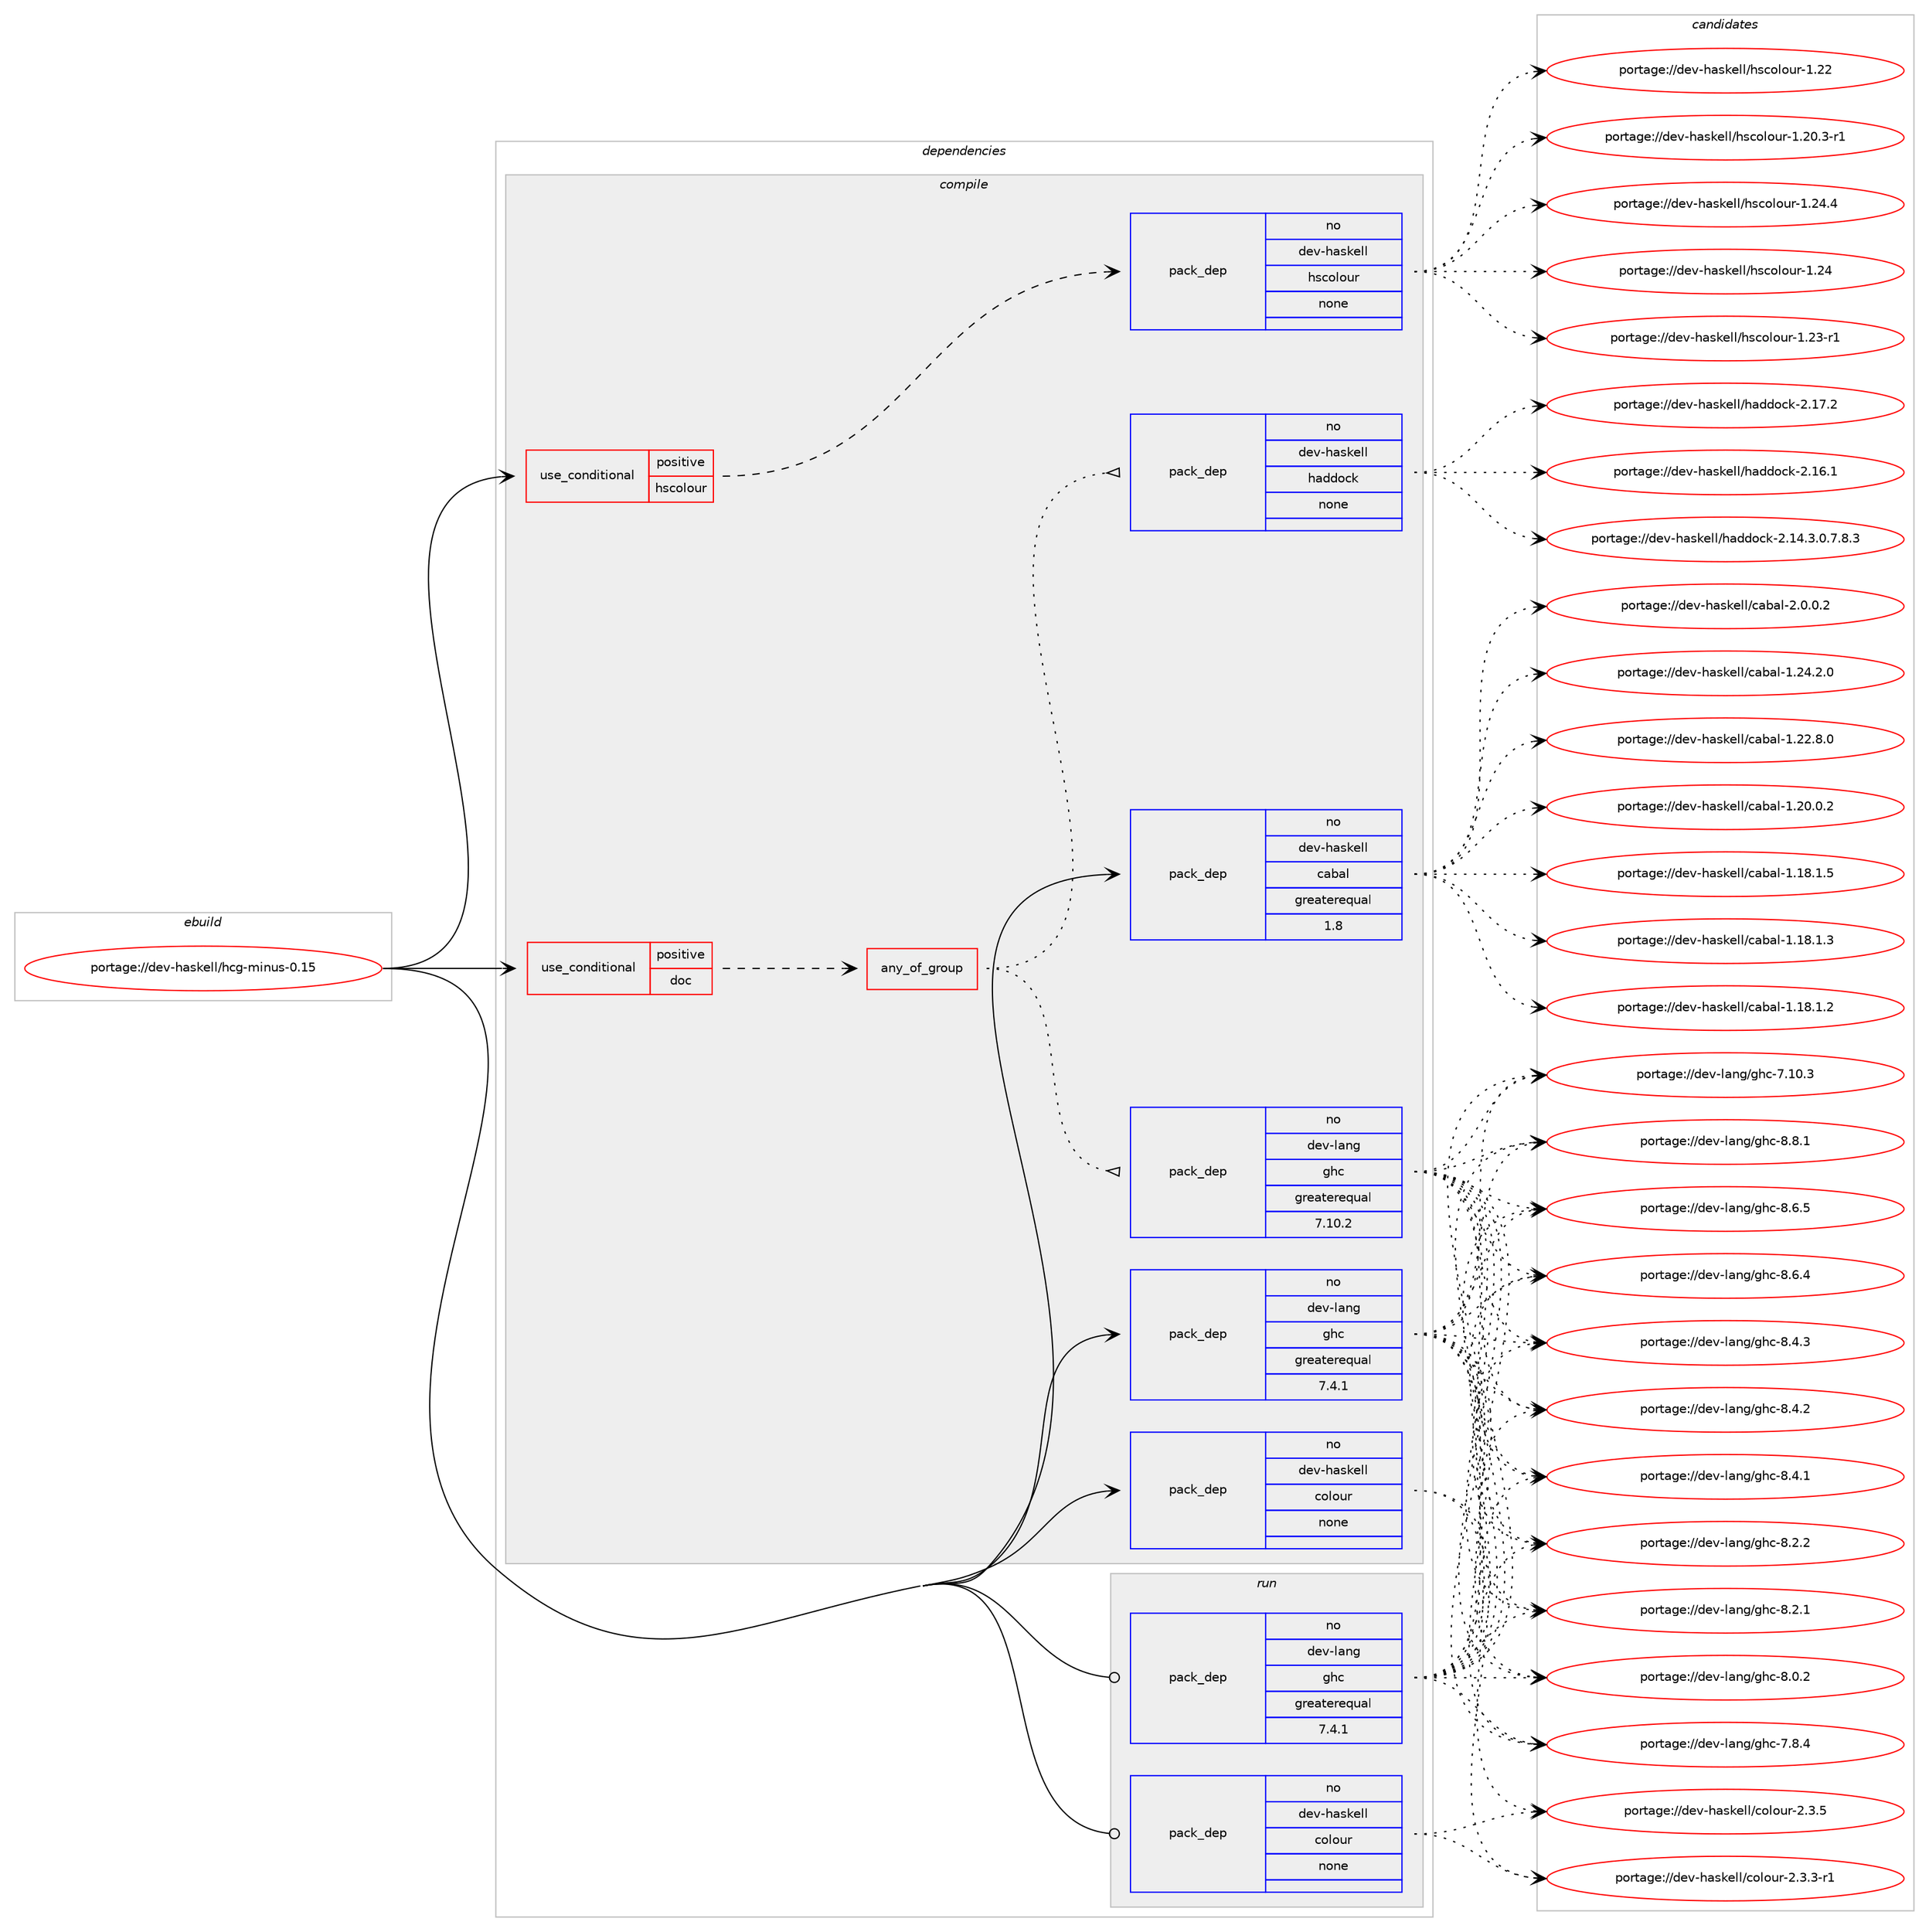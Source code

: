 digraph prolog {

# *************
# Graph options
# *************

newrank=true;
concentrate=true;
compound=true;
graph [rankdir=LR,fontname=Helvetica,fontsize=10,ranksep=1.5];#, ranksep=2.5, nodesep=0.2];
edge  [arrowhead=vee];
node  [fontname=Helvetica,fontsize=10];

# **********
# The ebuild
# **********

subgraph cluster_leftcol {
color=gray;
label=<<i>ebuild</i>>;
id [label="portage://dev-haskell/hcg-minus-0.15", color=red, width=4, href="../dev-haskell/hcg-minus-0.15.svg"];
}

# ****************
# The dependencies
# ****************

subgraph cluster_midcol {
color=gray;
label=<<i>dependencies</i>>;
subgraph cluster_compile {
fillcolor="#eeeeee";
style=filled;
label=<<i>compile</i>>;
subgraph cond133600 {
dependency559446 [label=<<TABLE BORDER="0" CELLBORDER="1" CELLSPACING="0" CELLPADDING="4"><TR><TD ROWSPAN="3" CELLPADDING="10">use_conditional</TD></TR><TR><TD>positive</TD></TR><TR><TD>doc</TD></TR></TABLE>>, shape=none, color=red];
subgraph any6325 {
dependency559447 [label=<<TABLE BORDER="0" CELLBORDER="1" CELLSPACING="0" CELLPADDING="4"><TR><TD CELLPADDING="10">any_of_group</TD></TR></TABLE>>, shape=none, color=red];subgraph pack419284 {
dependency559448 [label=<<TABLE BORDER="0" CELLBORDER="1" CELLSPACING="0" CELLPADDING="4" WIDTH="220"><TR><TD ROWSPAN="6" CELLPADDING="30">pack_dep</TD></TR><TR><TD WIDTH="110">no</TD></TR><TR><TD>dev-haskell</TD></TR><TR><TD>haddock</TD></TR><TR><TD>none</TD></TR><TR><TD></TD></TR></TABLE>>, shape=none, color=blue];
}
dependency559447:e -> dependency559448:w [weight=20,style="dotted",arrowhead="oinv"];
subgraph pack419285 {
dependency559449 [label=<<TABLE BORDER="0" CELLBORDER="1" CELLSPACING="0" CELLPADDING="4" WIDTH="220"><TR><TD ROWSPAN="6" CELLPADDING="30">pack_dep</TD></TR><TR><TD WIDTH="110">no</TD></TR><TR><TD>dev-lang</TD></TR><TR><TD>ghc</TD></TR><TR><TD>greaterequal</TD></TR><TR><TD>7.10.2</TD></TR></TABLE>>, shape=none, color=blue];
}
dependency559447:e -> dependency559449:w [weight=20,style="dotted",arrowhead="oinv"];
}
dependency559446:e -> dependency559447:w [weight=20,style="dashed",arrowhead="vee"];
}
id:e -> dependency559446:w [weight=20,style="solid",arrowhead="vee"];
subgraph cond133601 {
dependency559450 [label=<<TABLE BORDER="0" CELLBORDER="1" CELLSPACING="0" CELLPADDING="4"><TR><TD ROWSPAN="3" CELLPADDING="10">use_conditional</TD></TR><TR><TD>positive</TD></TR><TR><TD>hscolour</TD></TR></TABLE>>, shape=none, color=red];
subgraph pack419286 {
dependency559451 [label=<<TABLE BORDER="0" CELLBORDER="1" CELLSPACING="0" CELLPADDING="4" WIDTH="220"><TR><TD ROWSPAN="6" CELLPADDING="30">pack_dep</TD></TR><TR><TD WIDTH="110">no</TD></TR><TR><TD>dev-haskell</TD></TR><TR><TD>hscolour</TD></TR><TR><TD>none</TD></TR><TR><TD></TD></TR></TABLE>>, shape=none, color=blue];
}
dependency559450:e -> dependency559451:w [weight=20,style="dashed",arrowhead="vee"];
}
id:e -> dependency559450:w [weight=20,style="solid",arrowhead="vee"];
subgraph pack419287 {
dependency559452 [label=<<TABLE BORDER="0" CELLBORDER="1" CELLSPACING="0" CELLPADDING="4" WIDTH="220"><TR><TD ROWSPAN="6" CELLPADDING="30">pack_dep</TD></TR><TR><TD WIDTH="110">no</TD></TR><TR><TD>dev-haskell</TD></TR><TR><TD>cabal</TD></TR><TR><TD>greaterequal</TD></TR><TR><TD>1.8</TD></TR></TABLE>>, shape=none, color=blue];
}
id:e -> dependency559452:w [weight=20,style="solid",arrowhead="vee"];
subgraph pack419288 {
dependency559453 [label=<<TABLE BORDER="0" CELLBORDER="1" CELLSPACING="0" CELLPADDING="4" WIDTH="220"><TR><TD ROWSPAN="6" CELLPADDING="30">pack_dep</TD></TR><TR><TD WIDTH="110">no</TD></TR><TR><TD>dev-haskell</TD></TR><TR><TD>colour</TD></TR><TR><TD>none</TD></TR><TR><TD></TD></TR></TABLE>>, shape=none, color=blue];
}
id:e -> dependency559453:w [weight=20,style="solid",arrowhead="vee"];
subgraph pack419289 {
dependency559454 [label=<<TABLE BORDER="0" CELLBORDER="1" CELLSPACING="0" CELLPADDING="4" WIDTH="220"><TR><TD ROWSPAN="6" CELLPADDING="30">pack_dep</TD></TR><TR><TD WIDTH="110">no</TD></TR><TR><TD>dev-lang</TD></TR><TR><TD>ghc</TD></TR><TR><TD>greaterequal</TD></TR><TR><TD>7.4.1</TD></TR></TABLE>>, shape=none, color=blue];
}
id:e -> dependency559454:w [weight=20,style="solid",arrowhead="vee"];
}
subgraph cluster_compileandrun {
fillcolor="#eeeeee";
style=filled;
label=<<i>compile and run</i>>;
}
subgraph cluster_run {
fillcolor="#eeeeee";
style=filled;
label=<<i>run</i>>;
subgraph pack419290 {
dependency559455 [label=<<TABLE BORDER="0" CELLBORDER="1" CELLSPACING="0" CELLPADDING="4" WIDTH="220"><TR><TD ROWSPAN="6" CELLPADDING="30">pack_dep</TD></TR><TR><TD WIDTH="110">no</TD></TR><TR><TD>dev-haskell</TD></TR><TR><TD>colour</TD></TR><TR><TD>none</TD></TR><TR><TD></TD></TR></TABLE>>, shape=none, color=blue];
}
id:e -> dependency559455:w [weight=20,style="solid",arrowhead="odot"];
subgraph pack419291 {
dependency559456 [label=<<TABLE BORDER="0" CELLBORDER="1" CELLSPACING="0" CELLPADDING="4" WIDTH="220"><TR><TD ROWSPAN="6" CELLPADDING="30">pack_dep</TD></TR><TR><TD WIDTH="110">no</TD></TR><TR><TD>dev-lang</TD></TR><TR><TD>ghc</TD></TR><TR><TD>greaterequal</TD></TR><TR><TD>7.4.1</TD></TR></TABLE>>, shape=none, color=blue];
}
id:e -> dependency559456:w [weight=20,style="solid",arrowhead="odot"];
}
}

# **************
# The candidates
# **************

subgraph cluster_choices {
rank=same;
color=gray;
label=<<i>candidates</i>>;

subgraph choice419284 {
color=black;
nodesep=1;
choice100101118451049711510710110810847104971001001119910745504649554650 [label="portage://dev-haskell/haddock-2.17.2", color=red, width=4,href="../dev-haskell/haddock-2.17.2.svg"];
choice100101118451049711510710110810847104971001001119910745504649544649 [label="portage://dev-haskell/haddock-2.16.1", color=red, width=4,href="../dev-haskell/haddock-2.16.1.svg"];
choice1001011184510497115107101108108471049710010011199107455046495246514648465546564651 [label="portage://dev-haskell/haddock-2.14.3.0.7.8.3", color=red, width=4,href="../dev-haskell/haddock-2.14.3.0.7.8.3.svg"];
dependency559448:e -> choice100101118451049711510710110810847104971001001119910745504649554650:w [style=dotted,weight="100"];
dependency559448:e -> choice100101118451049711510710110810847104971001001119910745504649544649:w [style=dotted,weight="100"];
dependency559448:e -> choice1001011184510497115107101108108471049710010011199107455046495246514648465546564651:w [style=dotted,weight="100"];
}
subgraph choice419285 {
color=black;
nodesep=1;
choice10010111845108971101034710310499455646564649 [label="portage://dev-lang/ghc-8.8.1", color=red, width=4,href="../dev-lang/ghc-8.8.1.svg"];
choice10010111845108971101034710310499455646544653 [label="portage://dev-lang/ghc-8.6.5", color=red, width=4,href="../dev-lang/ghc-8.6.5.svg"];
choice10010111845108971101034710310499455646544652 [label="portage://dev-lang/ghc-8.6.4", color=red, width=4,href="../dev-lang/ghc-8.6.4.svg"];
choice10010111845108971101034710310499455646524651 [label="portage://dev-lang/ghc-8.4.3", color=red, width=4,href="../dev-lang/ghc-8.4.3.svg"];
choice10010111845108971101034710310499455646524650 [label="portage://dev-lang/ghc-8.4.2", color=red, width=4,href="../dev-lang/ghc-8.4.2.svg"];
choice10010111845108971101034710310499455646524649 [label="portage://dev-lang/ghc-8.4.1", color=red, width=4,href="../dev-lang/ghc-8.4.1.svg"];
choice10010111845108971101034710310499455646504650 [label="portage://dev-lang/ghc-8.2.2", color=red, width=4,href="../dev-lang/ghc-8.2.2.svg"];
choice10010111845108971101034710310499455646504649 [label="portage://dev-lang/ghc-8.2.1", color=red, width=4,href="../dev-lang/ghc-8.2.1.svg"];
choice10010111845108971101034710310499455646484650 [label="portage://dev-lang/ghc-8.0.2", color=red, width=4,href="../dev-lang/ghc-8.0.2.svg"];
choice10010111845108971101034710310499455546564652 [label="portage://dev-lang/ghc-7.8.4", color=red, width=4,href="../dev-lang/ghc-7.8.4.svg"];
choice1001011184510897110103471031049945554649484651 [label="portage://dev-lang/ghc-7.10.3", color=red, width=4,href="../dev-lang/ghc-7.10.3.svg"];
dependency559449:e -> choice10010111845108971101034710310499455646564649:w [style=dotted,weight="100"];
dependency559449:e -> choice10010111845108971101034710310499455646544653:w [style=dotted,weight="100"];
dependency559449:e -> choice10010111845108971101034710310499455646544652:w [style=dotted,weight="100"];
dependency559449:e -> choice10010111845108971101034710310499455646524651:w [style=dotted,weight="100"];
dependency559449:e -> choice10010111845108971101034710310499455646524650:w [style=dotted,weight="100"];
dependency559449:e -> choice10010111845108971101034710310499455646524649:w [style=dotted,weight="100"];
dependency559449:e -> choice10010111845108971101034710310499455646504650:w [style=dotted,weight="100"];
dependency559449:e -> choice10010111845108971101034710310499455646504649:w [style=dotted,weight="100"];
dependency559449:e -> choice10010111845108971101034710310499455646484650:w [style=dotted,weight="100"];
dependency559449:e -> choice10010111845108971101034710310499455546564652:w [style=dotted,weight="100"];
dependency559449:e -> choice1001011184510897110103471031049945554649484651:w [style=dotted,weight="100"];
}
subgraph choice419286 {
color=black;
nodesep=1;
choice1001011184510497115107101108108471041159911110811111711445494650524652 [label="portage://dev-haskell/hscolour-1.24.4", color=red, width=4,href="../dev-haskell/hscolour-1.24.4.svg"];
choice100101118451049711510710110810847104115991111081111171144549465052 [label="portage://dev-haskell/hscolour-1.24", color=red, width=4,href="../dev-haskell/hscolour-1.24.svg"];
choice1001011184510497115107101108108471041159911110811111711445494650514511449 [label="portage://dev-haskell/hscolour-1.23-r1", color=red, width=4,href="../dev-haskell/hscolour-1.23-r1.svg"];
choice100101118451049711510710110810847104115991111081111171144549465050 [label="portage://dev-haskell/hscolour-1.22", color=red, width=4,href="../dev-haskell/hscolour-1.22.svg"];
choice10010111845104971151071011081084710411599111108111117114454946504846514511449 [label="portage://dev-haskell/hscolour-1.20.3-r1", color=red, width=4,href="../dev-haskell/hscolour-1.20.3-r1.svg"];
dependency559451:e -> choice1001011184510497115107101108108471041159911110811111711445494650524652:w [style=dotted,weight="100"];
dependency559451:e -> choice100101118451049711510710110810847104115991111081111171144549465052:w [style=dotted,weight="100"];
dependency559451:e -> choice1001011184510497115107101108108471041159911110811111711445494650514511449:w [style=dotted,weight="100"];
dependency559451:e -> choice100101118451049711510710110810847104115991111081111171144549465050:w [style=dotted,weight="100"];
dependency559451:e -> choice10010111845104971151071011081084710411599111108111117114454946504846514511449:w [style=dotted,weight="100"];
}
subgraph choice419287 {
color=black;
nodesep=1;
choice100101118451049711510710110810847999798971084550464846484650 [label="portage://dev-haskell/cabal-2.0.0.2", color=red, width=4,href="../dev-haskell/cabal-2.0.0.2.svg"];
choice10010111845104971151071011081084799979897108454946505246504648 [label="portage://dev-haskell/cabal-1.24.2.0", color=red, width=4,href="../dev-haskell/cabal-1.24.2.0.svg"];
choice10010111845104971151071011081084799979897108454946505046564648 [label="portage://dev-haskell/cabal-1.22.8.0", color=red, width=4,href="../dev-haskell/cabal-1.22.8.0.svg"];
choice10010111845104971151071011081084799979897108454946504846484650 [label="portage://dev-haskell/cabal-1.20.0.2", color=red, width=4,href="../dev-haskell/cabal-1.20.0.2.svg"];
choice10010111845104971151071011081084799979897108454946495646494653 [label="portage://dev-haskell/cabal-1.18.1.5", color=red, width=4,href="../dev-haskell/cabal-1.18.1.5.svg"];
choice10010111845104971151071011081084799979897108454946495646494651 [label="portage://dev-haskell/cabal-1.18.1.3", color=red, width=4,href="../dev-haskell/cabal-1.18.1.3.svg"];
choice10010111845104971151071011081084799979897108454946495646494650 [label="portage://dev-haskell/cabal-1.18.1.2", color=red, width=4,href="../dev-haskell/cabal-1.18.1.2.svg"];
dependency559452:e -> choice100101118451049711510710110810847999798971084550464846484650:w [style=dotted,weight="100"];
dependency559452:e -> choice10010111845104971151071011081084799979897108454946505246504648:w [style=dotted,weight="100"];
dependency559452:e -> choice10010111845104971151071011081084799979897108454946505046564648:w [style=dotted,weight="100"];
dependency559452:e -> choice10010111845104971151071011081084799979897108454946504846484650:w [style=dotted,weight="100"];
dependency559452:e -> choice10010111845104971151071011081084799979897108454946495646494653:w [style=dotted,weight="100"];
dependency559452:e -> choice10010111845104971151071011081084799979897108454946495646494651:w [style=dotted,weight="100"];
dependency559452:e -> choice10010111845104971151071011081084799979897108454946495646494650:w [style=dotted,weight="100"];
}
subgraph choice419288 {
color=black;
nodesep=1;
choice10010111845104971151071011081084799111108111117114455046514653 [label="portage://dev-haskell/colour-2.3.5", color=red, width=4,href="../dev-haskell/colour-2.3.5.svg"];
choice100101118451049711510710110810847991111081111171144550465146514511449 [label="portage://dev-haskell/colour-2.3.3-r1", color=red, width=4,href="../dev-haskell/colour-2.3.3-r1.svg"];
dependency559453:e -> choice10010111845104971151071011081084799111108111117114455046514653:w [style=dotted,weight="100"];
dependency559453:e -> choice100101118451049711510710110810847991111081111171144550465146514511449:w [style=dotted,weight="100"];
}
subgraph choice419289 {
color=black;
nodesep=1;
choice10010111845108971101034710310499455646564649 [label="portage://dev-lang/ghc-8.8.1", color=red, width=4,href="../dev-lang/ghc-8.8.1.svg"];
choice10010111845108971101034710310499455646544653 [label="portage://dev-lang/ghc-8.6.5", color=red, width=4,href="../dev-lang/ghc-8.6.5.svg"];
choice10010111845108971101034710310499455646544652 [label="portage://dev-lang/ghc-8.6.4", color=red, width=4,href="../dev-lang/ghc-8.6.4.svg"];
choice10010111845108971101034710310499455646524651 [label="portage://dev-lang/ghc-8.4.3", color=red, width=4,href="../dev-lang/ghc-8.4.3.svg"];
choice10010111845108971101034710310499455646524650 [label="portage://dev-lang/ghc-8.4.2", color=red, width=4,href="../dev-lang/ghc-8.4.2.svg"];
choice10010111845108971101034710310499455646524649 [label="portage://dev-lang/ghc-8.4.1", color=red, width=4,href="../dev-lang/ghc-8.4.1.svg"];
choice10010111845108971101034710310499455646504650 [label="portage://dev-lang/ghc-8.2.2", color=red, width=4,href="../dev-lang/ghc-8.2.2.svg"];
choice10010111845108971101034710310499455646504649 [label="portage://dev-lang/ghc-8.2.1", color=red, width=4,href="../dev-lang/ghc-8.2.1.svg"];
choice10010111845108971101034710310499455646484650 [label="portage://dev-lang/ghc-8.0.2", color=red, width=4,href="../dev-lang/ghc-8.0.2.svg"];
choice10010111845108971101034710310499455546564652 [label="portage://dev-lang/ghc-7.8.4", color=red, width=4,href="../dev-lang/ghc-7.8.4.svg"];
choice1001011184510897110103471031049945554649484651 [label="portage://dev-lang/ghc-7.10.3", color=red, width=4,href="../dev-lang/ghc-7.10.3.svg"];
dependency559454:e -> choice10010111845108971101034710310499455646564649:w [style=dotted,weight="100"];
dependency559454:e -> choice10010111845108971101034710310499455646544653:w [style=dotted,weight="100"];
dependency559454:e -> choice10010111845108971101034710310499455646544652:w [style=dotted,weight="100"];
dependency559454:e -> choice10010111845108971101034710310499455646524651:w [style=dotted,weight="100"];
dependency559454:e -> choice10010111845108971101034710310499455646524650:w [style=dotted,weight="100"];
dependency559454:e -> choice10010111845108971101034710310499455646524649:w [style=dotted,weight="100"];
dependency559454:e -> choice10010111845108971101034710310499455646504650:w [style=dotted,weight="100"];
dependency559454:e -> choice10010111845108971101034710310499455646504649:w [style=dotted,weight="100"];
dependency559454:e -> choice10010111845108971101034710310499455646484650:w [style=dotted,weight="100"];
dependency559454:e -> choice10010111845108971101034710310499455546564652:w [style=dotted,weight="100"];
dependency559454:e -> choice1001011184510897110103471031049945554649484651:w [style=dotted,weight="100"];
}
subgraph choice419290 {
color=black;
nodesep=1;
choice10010111845104971151071011081084799111108111117114455046514653 [label="portage://dev-haskell/colour-2.3.5", color=red, width=4,href="../dev-haskell/colour-2.3.5.svg"];
choice100101118451049711510710110810847991111081111171144550465146514511449 [label="portage://dev-haskell/colour-2.3.3-r1", color=red, width=4,href="../dev-haskell/colour-2.3.3-r1.svg"];
dependency559455:e -> choice10010111845104971151071011081084799111108111117114455046514653:w [style=dotted,weight="100"];
dependency559455:e -> choice100101118451049711510710110810847991111081111171144550465146514511449:w [style=dotted,weight="100"];
}
subgraph choice419291 {
color=black;
nodesep=1;
choice10010111845108971101034710310499455646564649 [label="portage://dev-lang/ghc-8.8.1", color=red, width=4,href="../dev-lang/ghc-8.8.1.svg"];
choice10010111845108971101034710310499455646544653 [label="portage://dev-lang/ghc-8.6.5", color=red, width=4,href="../dev-lang/ghc-8.6.5.svg"];
choice10010111845108971101034710310499455646544652 [label="portage://dev-lang/ghc-8.6.4", color=red, width=4,href="../dev-lang/ghc-8.6.4.svg"];
choice10010111845108971101034710310499455646524651 [label="portage://dev-lang/ghc-8.4.3", color=red, width=4,href="../dev-lang/ghc-8.4.3.svg"];
choice10010111845108971101034710310499455646524650 [label="portage://dev-lang/ghc-8.4.2", color=red, width=4,href="../dev-lang/ghc-8.4.2.svg"];
choice10010111845108971101034710310499455646524649 [label="portage://dev-lang/ghc-8.4.1", color=red, width=4,href="../dev-lang/ghc-8.4.1.svg"];
choice10010111845108971101034710310499455646504650 [label="portage://dev-lang/ghc-8.2.2", color=red, width=4,href="../dev-lang/ghc-8.2.2.svg"];
choice10010111845108971101034710310499455646504649 [label="portage://dev-lang/ghc-8.2.1", color=red, width=4,href="../dev-lang/ghc-8.2.1.svg"];
choice10010111845108971101034710310499455646484650 [label="portage://dev-lang/ghc-8.0.2", color=red, width=4,href="../dev-lang/ghc-8.0.2.svg"];
choice10010111845108971101034710310499455546564652 [label="portage://dev-lang/ghc-7.8.4", color=red, width=4,href="../dev-lang/ghc-7.8.4.svg"];
choice1001011184510897110103471031049945554649484651 [label="portage://dev-lang/ghc-7.10.3", color=red, width=4,href="../dev-lang/ghc-7.10.3.svg"];
dependency559456:e -> choice10010111845108971101034710310499455646564649:w [style=dotted,weight="100"];
dependency559456:e -> choice10010111845108971101034710310499455646544653:w [style=dotted,weight="100"];
dependency559456:e -> choice10010111845108971101034710310499455646544652:w [style=dotted,weight="100"];
dependency559456:e -> choice10010111845108971101034710310499455646524651:w [style=dotted,weight="100"];
dependency559456:e -> choice10010111845108971101034710310499455646524650:w [style=dotted,weight="100"];
dependency559456:e -> choice10010111845108971101034710310499455646524649:w [style=dotted,weight="100"];
dependency559456:e -> choice10010111845108971101034710310499455646504650:w [style=dotted,weight="100"];
dependency559456:e -> choice10010111845108971101034710310499455646504649:w [style=dotted,weight="100"];
dependency559456:e -> choice10010111845108971101034710310499455646484650:w [style=dotted,weight="100"];
dependency559456:e -> choice10010111845108971101034710310499455546564652:w [style=dotted,weight="100"];
dependency559456:e -> choice1001011184510897110103471031049945554649484651:w [style=dotted,weight="100"];
}
}

}
